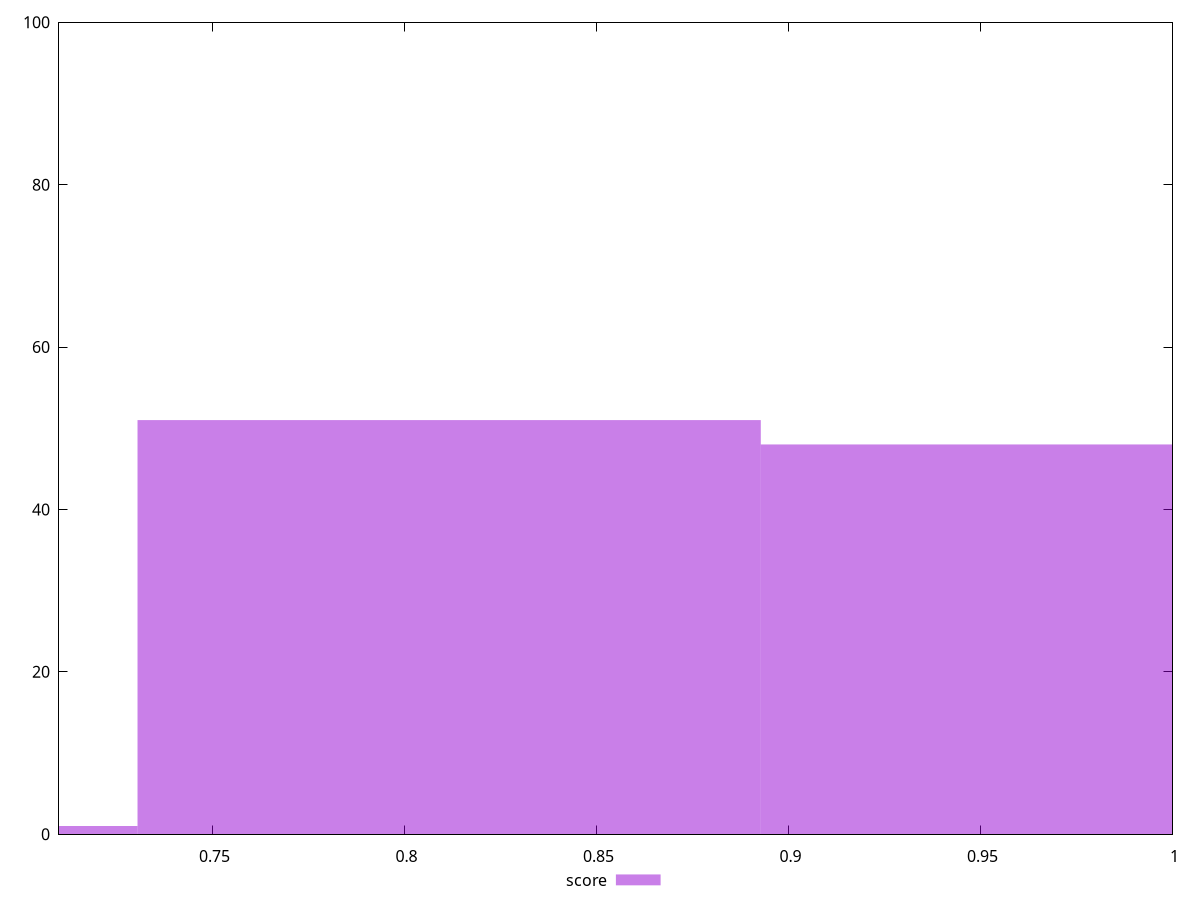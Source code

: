 reset

$score <<EOF
0.8116111015383487 51
0.649288881230679 1
0.9739333218460184 48
EOF

set key outside below
set boxwidth 0.16232222030766974
set xrange [0.71:1]
set yrange [0:100]
set trange [0:100]
set style fill transparent solid 0.5 noborder
set terminal svg size 640, 490 enhanced background rgb 'white'
set output "report_00019_2021-02-10T18-14-37.922Z//uses-http2/samples/pages+cached/score/histogram.svg"

plot $score title "score" with boxes

reset
